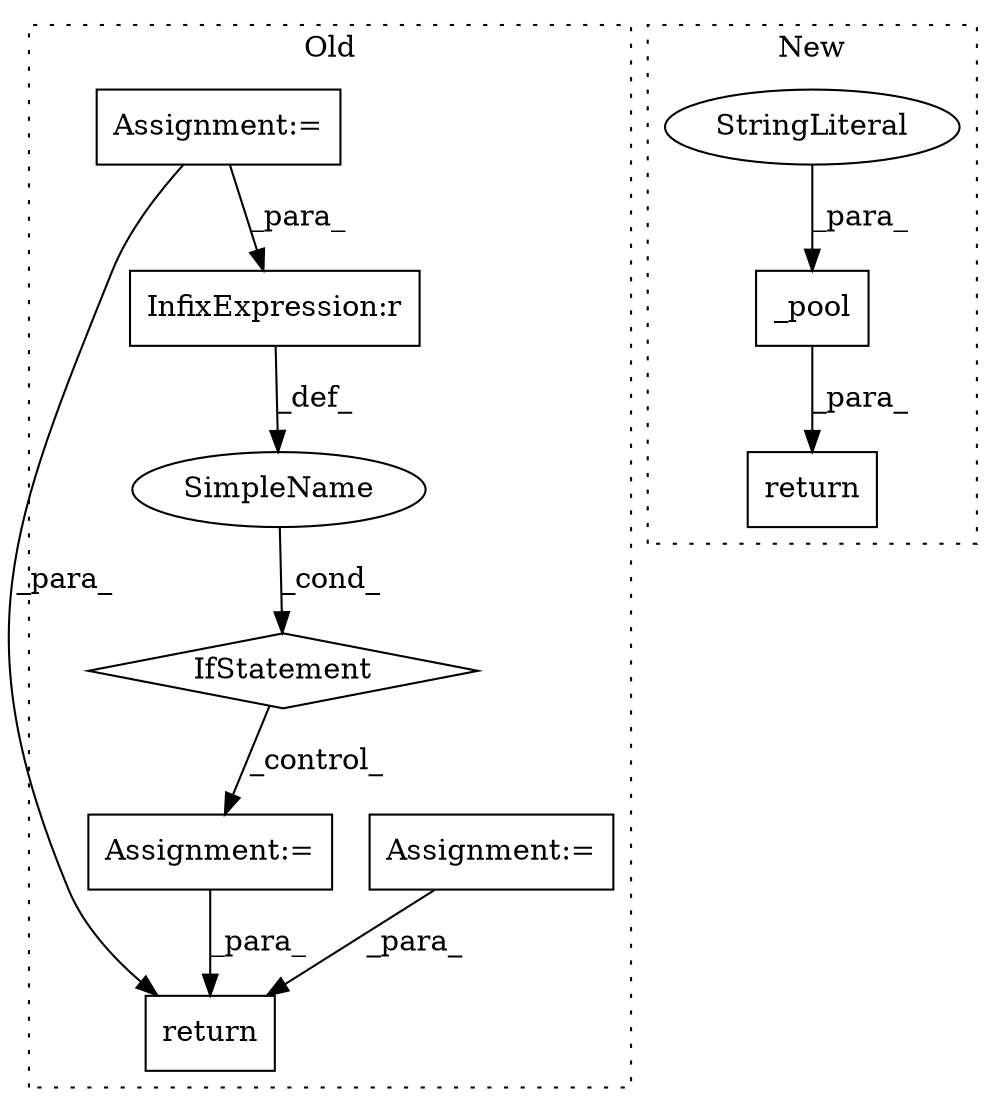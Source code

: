 digraph G {
subgraph cluster0 {
1 [label="return" a="41" s="10286" l="7" shape="box"];
3 [label="Assignment:=" a="7" s="10027" l="1" shape="box"];
4 [label="Assignment:=" a="7" s="9952" l="1" shape="box"];
5 [label="InfixExpression:r" a="27" s="10051" l="4" shape="box"];
7 [label="IfStatement" a="25" s="10041,10056" l="4,2" shape="diamond"];
9 [label="SimpleName" a="42" s="" l="" shape="ellipse"];
10 [label="Assignment:=" a="7" s="10077" l="1" shape="box"];
label = "Old";
style="dotted";
}
subgraph cluster1 {
2 [label="_pool" a="32" s="10611,10638" l="6,1" shape="box"];
6 [label="return" a="41" s="10600" l="7" shape="box"];
8 [label="StringLiteral" a="45" s="10633" l="5" shape="ellipse"];
label = "New";
style="dotted";
}
2 -> 6 [label="_para_"];
3 -> 1 [label="_para_"];
4 -> 1 [label="_para_"];
4 -> 5 [label="_para_"];
5 -> 9 [label="_def_"];
7 -> 10 [label="_control_"];
8 -> 2 [label="_para_"];
9 -> 7 [label="_cond_"];
10 -> 1 [label="_para_"];
}
